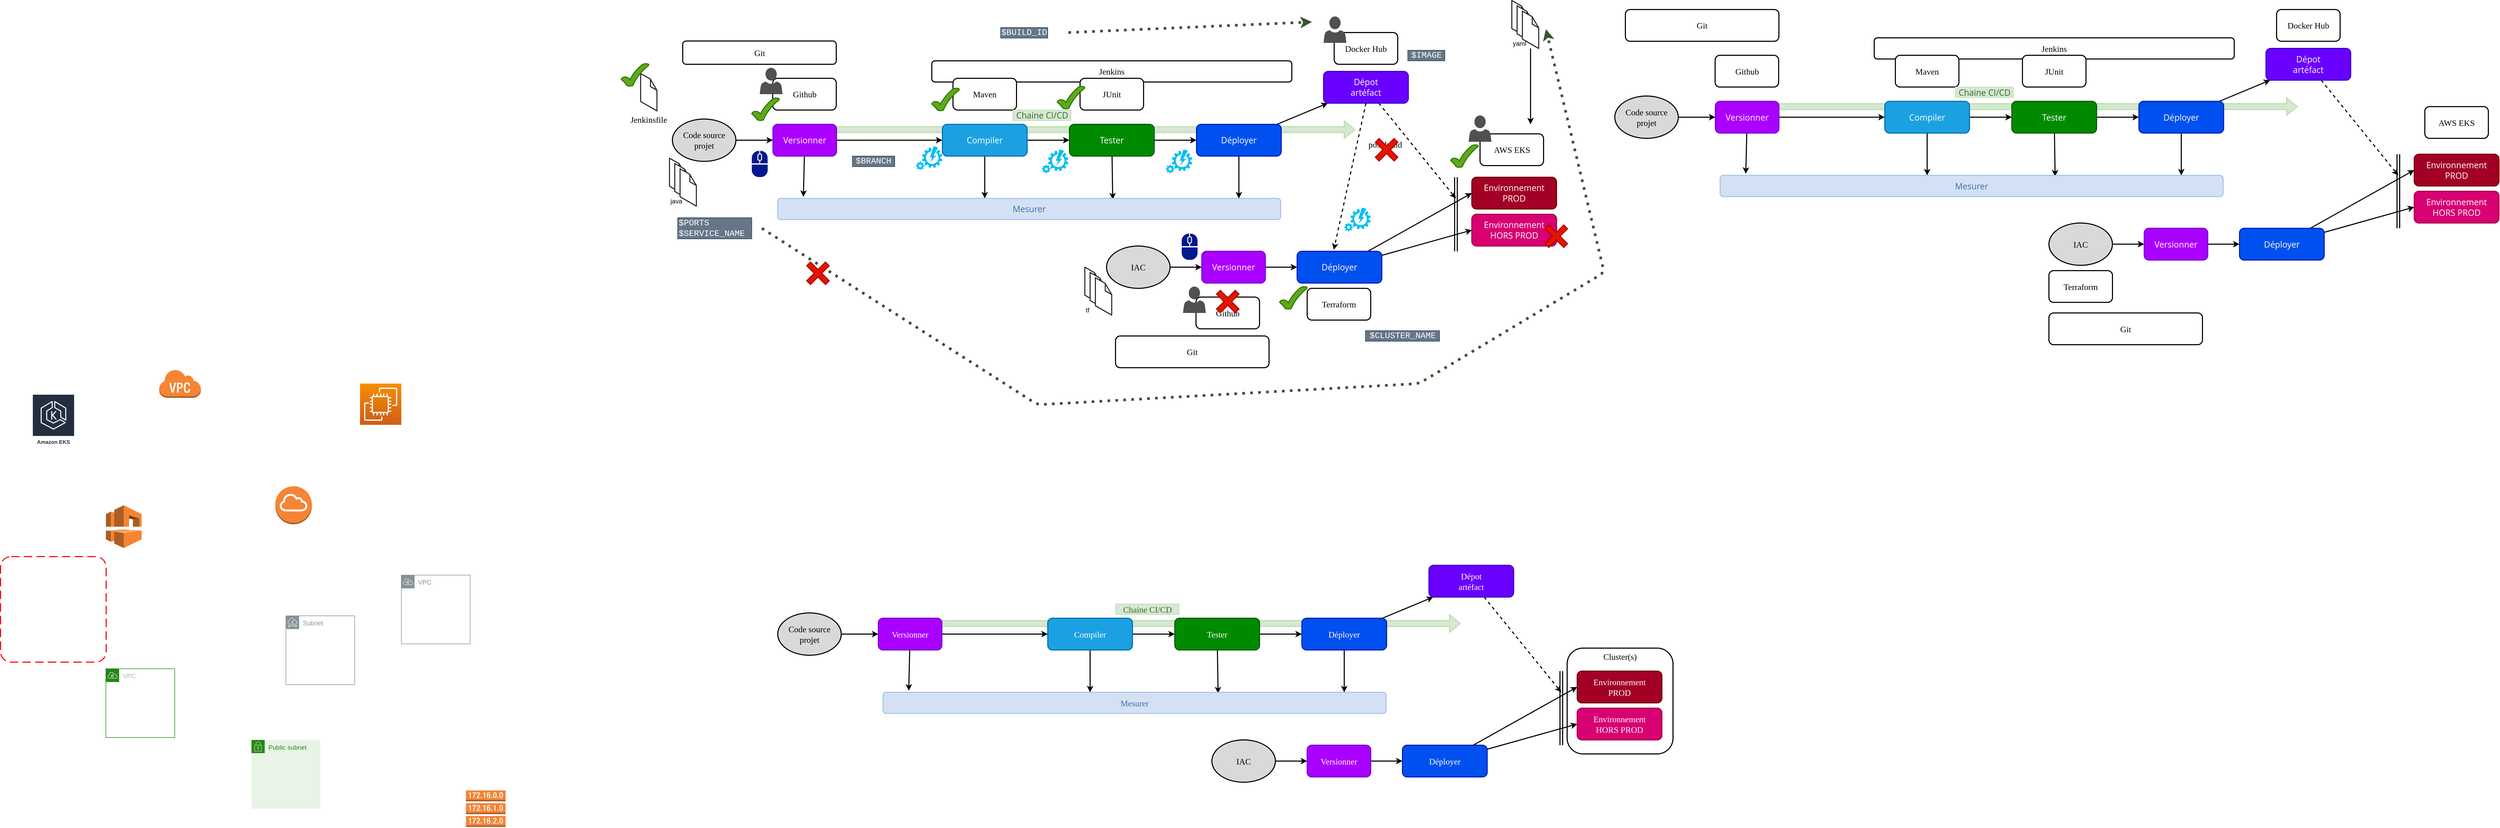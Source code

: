 <mxfile version="12.3.2" type="device" pages="2"><diagram id="OXcSzWrCw6V4kl2wwiq8" name="Page-1"><mxGraphModel dx="3685" dy="1193" grid="1" gridSize="10" guides="1" tooltips="1" connect="1" arrows="1" fold="1" page="1" pageScale="1" pageWidth="1654" pageHeight="1169" math="0" shadow="0"><root><mxCell id="0"/><mxCell id="1" parent="0"/><mxCell id="eT1Sw4CAjRH98FSuVIFK-42" value="Cluster(s)" style="rounded=1;whiteSpace=wrap;html=1;shadow=0;comic=0;strokeWidth=2;fontFamily=Verdana;fontSize=16;verticalAlign=top;" vertex="1" parent="1"><mxGeometry x="1500" y="1430" width="200" height="200" as="geometry"/></mxCell><mxCell id="fAZBVtiLyQsYD7KEQzXt-47" value="Jenkins" style="rounded=1;whiteSpace=wrap;html=1;shadow=0;comic=0;strokeWidth=2;fontFamily=Source Code Pro;fontSize=16;align=center;" parent="1" vertex="1"><mxGeometry x="300" y="320" width="680" height="40" as="geometry"/></mxCell><mxCell id="fAZBVtiLyQsYD7KEQzXt-43" value="" style="shape=flexArrow;endArrow=classic;html=1;shadow=0;strokeWidth=2;fontFamily=Open Sans;fontSize=16;fillColor=#d5e8d4;strokeColor=#b9e0a5;" parent="1" edge="1"><mxGeometry width="50" height="50" relative="1" as="geometry"><mxPoint x="80" y="450" as="sourcePoint"/><mxPoint x="1100" y="450" as="targetPoint"/></mxGeometry></mxCell><mxCell id="fAZBVtiLyQsYD7KEQzXt-4" value="" style="edgeStyle=none;rounded=1;comic=0;html=1;shadow=0;strokeWidth=2;fontFamily=Open Sans;fontSize=16;" parent="1" source="fAZBVtiLyQsYD7KEQzXt-2" target="fAZBVtiLyQsYD7KEQzXt-3" edge="1"><mxGeometry relative="1" as="geometry"/></mxCell><mxCell id="fAZBVtiLyQsYD7KEQzXt-8" value="" style="edgeStyle=none;rounded=1;comic=0;html=1;shadow=0;strokeWidth=2;fontFamily=Open Sans;fontSize=16;" parent="1" source="fAZBVtiLyQsYD7KEQzXt-2" edge="1"><mxGeometry relative="1" as="geometry"><mxPoint x="400" y="580" as="targetPoint"/></mxGeometry></mxCell><mxCell id="fAZBVtiLyQsYD7KEQzXt-2" value="Compiler" style="rounded=1;whiteSpace=wrap;html=1;shadow=0;comic=0;strokeWidth=2;fontFamily=Open Sans;fontSize=16;fillColor=#1ba1e2;strokeColor=#006EAF;fontColor=#ffffff;" parent="1" vertex="1"><mxGeometry x="320" y="440" width="160" height="60" as="geometry"/></mxCell><mxCell id="fAZBVtiLyQsYD7KEQzXt-6" value="" style="edgeStyle=none;rounded=1;comic=0;html=1;shadow=0;strokeWidth=2;fontFamily=Open Sans;fontSize=16;" parent="1" source="fAZBVtiLyQsYD7KEQzXt-3" target="fAZBVtiLyQsYD7KEQzXt-5" edge="1"><mxGeometry relative="1" as="geometry"/></mxCell><mxCell id="fAZBVtiLyQsYD7KEQzXt-10" value="" style="edgeStyle=none;rounded=1;comic=0;html=1;shadow=0;strokeWidth=2;fontFamily=Open Sans;fontSize=16;entryX=0.666;entryY=0.05;entryDx=0;entryDy=0;entryPerimeter=0;" parent="1" source="fAZBVtiLyQsYD7KEQzXt-3" target="fAZBVtiLyQsYD7KEQzXt-9" edge="1"><mxGeometry relative="1" as="geometry"/></mxCell><mxCell id="fAZBVtiLyQsYD7KEQzXt-3" value="Tester" style="rounded=1;whiteSpace=wrap;html=1;shadow=0;comic=0;strokeWidth=2;fontFamily=Open Sans;fontSize=16;fillColor=#008a00;strokeColor=#005700;fontColor=#ffffff;" parent="1" vertex="1"><mxGeometry x="560" y="440" width="160" height="60" as="geometry"/></mxCell><mxCell id="fAZBVtiLyQsYD7KEQzXt-9" value="Mesurer" style="rounded=1;whiteSpace=wrap;html=1;shadow=0;comic=0;strokeWidth=2;fontFamily=Open Sans;fontSize=16;fillColor=#d4e1f5;strokeColor=#a9c4eb;fontColor=#426da9;" parent="1" vertex="1"><mxGeometry x="9" y="580" width="950" height="40" as="geometry"/></mxCell><mxCell id="fAZBVtiLyQsYD7KEQzXt-12" value="" style="edgeStyle=none;rounded=1;comic=0;html=1;shadow=0;strokeWidth=2;fontFamily=Open Sans;fontSize=16;" parent="1" source="fAZBVtiLyQsYD7KEQzXt-5" edge="1"><mxGeometry relative="1" as="geometry"><mxPoint x="880" y="580" as="targetPoint"/></mxGeometry></mxCell><mxCell id="fAZBVtiLyQsYD7KEQzXt-18" value="" style="edgeStyle=none;rounded=1;comic=0;html=1;shadow=0;strokeWidth=2;fontFamily=Open Sans;fontSize=16;" parent="1" source="fAZBVtiLyQsYD7KEQzXt-5" target="fAZBVtiLyQsYD7KEQzXt-17" edge="1"><mxGeometry relative="1" as="geometry"/></mxCell><mxCell id="fAZBVtiLyQsYD7KEQzXt-5" value="Déployer" style="rounded=1;whiteSpace=wrap;html=1;shadow=0;comic=0;strokeWidth=2;fontFamily=Open Sans;fontSize=16;fillColor=#0050ef;strokeColor=#001DBC;fontColor=#ffffff;" parent="1" vertex="1"><mxGeometry x="800" y="440" width="160" height="60" as="geometry"/></mxCell><mxCell id="fAZBVtiLyQsYD7KEQzXt-29" value="" style="edgeStyle=none;rounded=1;comic=0;html=1;shadow=0;strokeWidth=2;fontFamily=Open Sans;fontSize=16;dashed=1;" parent="1" source="fAZBVtiLyQsYD7KEQzXt-17" edge="1"><mxGeometry relative="1" as="geometry"><mxPoint x="1290" y="580" as="targetPoint"/></mxGeometry></mxCell><mxCell id="fAZBVtiLyQsYD7KEQzXt-17" value="Dépot&lt;br&gt;artéfact" style="rounded=1;whiteSpace=wrap;html=1;shadow=0;comic=0;strokeWidth=2;fontFamily=Open Sans;fontSize=16;fillColor=#6a00ff;strokeColor=#3700CC;fontColor=#ffffff;" parent="1" vertex="1"><mxGeometry x="1040" y="340" width="160" height="60" as="geometry"/></mxCell><mxCell id="fAZBVtiLyQsYD7KEQzXt-28" value="Environnement&lt;br&gt;PROD" style="rounded=1;whiteSpace=wrap;html=1;shadow=0;comic=0;strokeWidth=2;fontFamily=Open Sans;fontSize=16;fillColor=#a20025;strokeColor=#6F0000;fontColor=#ffffff;" parent="1" vertex="1"><mxGeometry x="1320" y="540" width="160" height="60" as="geometry"/></mxCell><mxCell id="fAZBVtiLyQsYD7KEQzXt-13" value="Maven" style="rounded=1;whiteSpace=wrap;html=1;shadow=0;comic=0;strokeWidth=2;fontFamily=Source Code Pro;fontSize=16;" parent="1" vertex="1"><mxGeometry x="340" y="353" width="120" height="60" as="geometry"/></mxCell><mxCell id="fAZBVtiLyQsYD7KEQzXt-15" value="JUnit" style="rounded=1;whiteSpace=wrap;html=1;shadow=0;comic=0;strokeWidth=2;fontFamily=Source Code Pro;fontSize=16;" parent="1" vertex="1"><mxGeometry x="580" y="353" width="120" height="60" as="geometry"/></mxCell><mxCell id="fAZBVtiLyQsYD7KEQzXt-16" value="Docker Hub" style="rounded=1;whiteSpace=wrap;html=1;shadow=0;comic=0;strokeWidth=2;fontFamily=Source Code Pro;fontSize=16;" parent="1" vertex="1"><mxGeometry x="1060" y="266.5" width="120" height="60" as="geometry"/></mxCell><mxCell id="fAZBVtiLyQsYD7KEQzXt-25" style="edgeStyle=none;rounded=1;comic=0;html=1;shadow=0;strokeWidth=2;fontFamily=Open Sans;fontSize=16;" parent="1" source="fAZBVtiLyQsYD7KEQzXt-20" target="fAZBVtiLyQsYD7KEQzXt-22" edge="1"><mxGeometry relative="1" as="geometry"/></mxCell><mxCell id="fAZBVtiLyQsYD7KEQzXt-20" value="Code source&lt;br&gt;projet" style="ellipse;whiteSpace=wrap;html=1;rounded=1;shadow=0;comic=0;strokeWidth=2;fontFamily=Source Code Pro;fontSize=16;fillColor=#dad9d9;strokeColor=#000000;fontColor=#000000;" parent="1" vertex="1"><mxGeometry x="-190" y="430" width="120" height="80" as="geometry"/></mxCell><mxCell id="fAZBVtiLyQsYD7KEQzXt-21" value="Git" style="rounded=1;whiteSpace=wrap;html=1;shadow=0;comic=0;strokeWidth=2;fontFamily=Source Code Pro;fontSize=16;" parent="1" vertex="1"><mxGeometry x="-170.5" y="282.5" width="290" height="44" as="geometry"/></mxCell><mxCell id="fAZBVtiLyQsYD7KEQzXt-26" style="edgeStyle=none;rounded=1;comic=0;html=1;shadow=0;strokeWidth=2;fontFamily=Open Sans;fontSize=16;" parent="1" source="fAZBVtiLyQsYD7KEQzXt-22" target="fAZBVtiLyQsYD7KEQzXt-2" edge="1"><mxGeometry relative="1" as="geometry"/></mxCell><mxCell id="fAZBVtiLyQsYD7KEQzXt-42" style="edgeStyle=none;rounded=1;comic=0;html=1;entryX=0.051;entryY=-0.075;entryDx=0;entryDy=0;entryPerimeter=0;shadow=0;strokeWidth=2;fontFamily=Open Sans;fontSize=16;" parent="1" source="fAZBVtiLyQsYD7KEQzXt-22" target="fAZBVtiLyQsYD7KEQzXt-9" edge="1"><mxGeometry relative="1" as="geometry"/></mxCell><mxCell id="fAZBVtiLyQsYD7KEQzXt-22" value="Versionner" style="rounded=1;whiteSpace=wrap;html=1;shadow=0;comic=0;strokeWidth=2;fontFamily=Open Sans;fontSize=16;fillColor=#aa00ff;strokeColor=#7700CC;fontColor=#ffffff;" parent="1" vertex="1"><mxGeometry y="440" width="120" height="60" as="geometry"/></mxCell><mxCell id="fAZBVtiLyQsYD7KEQzXt-24" value="Github" style="rounded=1;whiteSpace=wrap;html=1;shadow=0;comic=0;strokeWidth=2;fontFamily=Source Code Pro;fontSize=16;" parent="1" vertex="1"><mxGeometry x="-0.5" y="353" width="120" height="60" as="geometry"/></mxCell><mxCell id="fAZBVtiLyQsYD7KEQzXt-31" value="Environnement&lt;br&gt;HORS PROD" style="rounded=1;whiteSpace=wrap;html=1;shadow=0;comic=0;strokeWidth=2;fontFamily=Open Sans;fontSize=16;fillColor=#d80073;strokeColor=#A50040;fontColor=#ffffff;" parent="1" vertex="1"><mxGeometry x="1320" y="610" width="160" height="60" as="geometry"/></mxCell><mxCell id="fAZBVtiLyQsYD7KEQzXt-32" value="" style="shape=link;html=1;shadow=0;strokeWidth=2;fontFamily=Open Sans;fontSize=16;" parent="1" edge="1"><mxGeometry width="50" height="50" relative="1" as="geometry"><mxPoint x="1290" y="680" as="sourcePoint"/><mxPoint x="1290" y="540" as="targetPoint"/></mxGeometry></mxCell><mxCell id="fAZBVtiLyQsYD7KEQzXt-37" style="edgeStyle=none;rounded=1;comic=0;html=1;shadow=0;strokeWidth=2;fontFamily=Open Sans;fontSize=16;" parent="1" source="fAZBVtiLyQsYD7KEQzXt-33" target="fAZBVtiLyQsYD7KEQzXt-36" edge="1"><mxGeometry relative="1" as="geometry"/></mxCell><mxCell id="fAZBVtiLyQsYD7KEQzXt-33" value="IAC" style="ellipse;whiteSpace=wrap;html=1;rounded=1;shadow=0;comic=0;strokeWidth=2;fontFamily=Source Code Pro;fontSize=16;fillColor=#dad9d9;strokeColor=#000000;fontColor=#000000;" parent="1" vertex="1"><mxGeometry x="630" y="670" width="120" height="80" as="geometry"/></mxCell><mxCell id="fAZBVtiLyQsYD7KEQzXt-39" style="edgeStyle=none;rounded=1;comic=0;html=1;shadow=0;strokeWidth=2;fontFamily=Open Sans;fontSize=16;entryX=0;entryY=0.5;entryDx=0;entryDy=0;" parent="1" source="fAZBVtiLyQsYD7KEQzXt-34" target="fAZBVtiLyQsYD7KEQzXt-31" edge="1"><mxGeometry relative="1" as="geometry"><mxPoint x="1290" y="610" as="targetPoint"/></mxGeometry></mxCell><mxCell id="fAZBVtiLyQsYD7KEQzXt-45" style="edgeStyle=none;rounded=1;comic=0;html=1;entryX=0;entryY=0.5;entryDx=0;entryDy=0;shadow=0;strokeWidth=2;fontFamily=Open Sans;fontSize=16;" parent="1" source="fAZBVtiLyQsYD7KEQzXt-34" target="fAZBVtiLyQsYD7KEQzXt-28" edge="1"><mxGeometry relative="1" as="geometry"/></mxCell><mxCell id="fAZBVtiLyQsYD7KEQzXt-34" value="Déployer" style="rounded=1;whiteSpace=wrap;html=1;shadow=0;comic=0;strokeWidth=2;fontFamily=Open Sans;fontSize=16;fillColor=#0050ef;strokeColor=#001DBC;fontColor=#ffffff;" parent="1" vertex="1"><mxGeometry x="990" y="680" width="160" height="60" as="geometry"/></mxCell><mxCell id="fAZBVtiLyQsYD7KEQzXt-38" style="edgeStyle=none;rounded=1;comic=0;html=1;shadow=0;strokeWidth=2;fontFamily=Open Sans;fontSize=16;" parent="1" source="fAZBVtiLyQsYD7KEQzXt-36" target="fAZBVtiLyQsYD7KEQzXt-34" edge="1"><mxGeometry relative="1" as="geometry"/></mxCell><mxCell id="fAZBVtiLyQsYD7KEQzXt-36" value="Versionner" style="rounded=1;whiteSpace=wrap;html=1;shadow=0;comic=0;strokeWidth=2;fontFamily=Open Sans;fontSize=16;fillColor=#aa00ff;strokeColor=#7700CC;fontColor=#ffffff;" parent="1" vertex="1"><mxGeometry x="810" y="680" width="120" height="60" as="geometry"/></mxCell><mxCell id="fAZBVtiLyQsYD7KEQzXt-44" value="Chaine CI/CD" style="text;html=1;align=center;verticalAlign=middle;resizable=0;points=[];;autosize=1;fontSize=16;fontFamily=Open Sans;fillColor=#d5e8d4;strokeColor=#b9e0a5;fontColor=#3c6725;" parent="1" vertex="1"><mxGeometry x="453" y="413" width="110" height="20" as="geometry"/></mxCell><mxCell id="eT1Sw4CAjRH98FSuVIFK-1" value="AWS EKS" style="rounded=1;whiteSpace=wrap;html=1;shadow=0;comic=0;strokeWidth=2;fontFamily=Source Code Pro;fontSize=16;" vertex="1" parent="1"><mxGeometry x="1335.5" y="458" width="120" height="60" as="geometry"/></mxCell><mxCell id="eT1Sw4CAjRH98FSuVIFK-2" value="Git" style="rounded=1;whiteSpace=wrap;html=1;shadow=0;comic=0;strokeWidth=2;fontFamily=Source Code Pro;fontSize=16;" vertex="1" parent="1"><mxGeometry x="647" y="840" width="290" height="60" as="geometry"/></mxCell><mxCell id="eT1Sw4CAjRH98FSuVIFK-3" value="Terraform" style="rounded=1;whiteSpace=wrap;html=1;shadow=0;comic=0;strokeWidth=2;fontFamily=Source Code Pro;fontSize=16;" vertex="1" parent="1"><mxGeometry x="1009" y="750" width="120" height="60" as="geometry"/></mxCell><mxCell id="eT1Sw4CAjRH98FSuVIFK-5" value="" style="shape=flexArrow;endArrow=classic;html=1;shadow=0;strokeWidth=2;fontFamily=Verdana;fontSize=16;fillColor=#d5e8d4;strokeColor=#b9e0a5;" edge="1" parent="1"><mxGeometry width="50" height="50" relative="1" as="geometry"><mxPoint x="279.0" y="1383.5" as="sourcePoint"/><mxPoint x="1299" y="1383.5" as="targetPoint"/></mxGeometry></mxCell><mxCell id="eT1Sw4CAjRH98FSuVIFK-6" value="" style="edgeStyle=none;rounded=1;comic=0;html=1;shadow=0;strokeWidth=2;fontFamily=Verdana;fontSize=16;" edge="1" parent="1" source="eT1Sw4CAjRH98FSuVIFK-8" target="eT1Sw4CAjRH98FSuVIFK-11"><mxGeometry relative="1" as="geometry"/></mxCell><mxCell id="eT1Sw4CAjRH98FSuVIFK-7" value="" style="edgeStyle=none;rounded=1;comic=0;html=1;shadow=0;strokeWidth=2;fontFamily=Verdana;fontSize=16;" edge="1" parent="1" source="eT1Sw4CAjRH98FSuVIFK-8"><mxGeometry relative="1" as="geometry"><mxPoint x="599.0" y="1513.5" as="targetPoint"/></mxGeometry></mxCell><mxCell id="eT1Sw4CAjRH98FSuVIFK-8" value="Compiler" style="rounded=1;whiteSpace=wrap;html=1;shadow=0;comic=0;strokeWidth=2;fontFamily=Verdana;fontSize=16;fillColor=#1ba1e2;strokeColor=#006EAF;fontColor=#ffffff;" vertex="1" parent="1"><mxGeometry x="519" y="1373.5" width="160" height="60" as="geometry"/></mxCell><mxCell id="eT1Sw4CAjRH98FSuVIFK-9" value="" style="edgeStyle=none;rounded=1;comic=0;html=1;shadow=0;strokeWidth=2;fontFamily=Verdana;fontSize=16;" edge="1" parent="1" source="eT1Sw4CAjRH98FSuVIFK-11" target="eT1Sw4CAjRH98FSuVIFK-15"><mxGeometry relative="1" as="geometry"/></mxCell><mxCell id="eT1Sw4CAjRH98FSuVIFK-10" value="" style="edgeStyle=none;rounded=1;comic=0;html=1;shadow=0;strokeWidth=2;fontFamily=Verdana;fontSize=16;entryX=0.666;entryY=0.05;entryDx=0;entryDy=0;entryPerimeter=0;" edge="1" parent="1" source="eT1Sw4CAjRH98FSuVIFK-11" target="eT1Sw4CAjRH98FSuVIFK-12"><mxGeometry relative="1" as="geometry"/></mxCell><mxCell id="eT1Sw4CAjRH98FSuVIFK-11" value="Tester" style="rounded=1;whiteSpace=wrap;html=1;shadow=0;comic=0;strokeWidth=2;fontFamily=Verdana;fontSize=16;fillColor=#008a00;strokeColor=#005700;fontColor=#ffffff;" vertex="1" parent="1"><mxGeometry x="759" y="1373.5" width="160" height="60" as="geometry"/></mxCell><mxCell id="eT1Sw4CAjRH98FSuVIFK-12" value="Mesurer" style="rounded=1;whiteSpace=wrap;html=1;shadow=0;comic=0;strokeWidth=2;fontFamily=Verdana;fontSize=16;fillColor=#d4e1f5;strokeColor=#a9c4eb;fontColor=#426da9;" vertex="1" parent="1"><mxGeometry x="208" y="1513.5" width="950" height="40" as="geometry"/></mxCell><mxCell id="eT1Sw4CAjRH98FSuVIFK-13" value="" style="edgeStyle=none;rounded=1;comic=0;html=1;shadow=0;strokeWidth=2;fontFamily=Verdana;fontSize=16;" edge="1" parent="1" source="eT1Sw4CAjRH98FSuVIFK-15"><mxGeometry relative="1" as="geometry"><mxPoint x="1079" y="1513.5" as="targetPoint"/></mxGeometry></mxCell><mxCell id="eT1Sw4CAjRH98FSuVIFK-14" value="" style="edgeStyle=none;rounded=1;comic=0;html=1;shadow=0;strokeWidth=2;fontFamily=Verdana;fontSize=16;" edge="1" parent="1" source="eT1Sw4CAjRH98FSuVIFK-15" target="eT1Sw4CAjRH98FSuVIFK-17"><mxGeometry relative="1" as="geometry"/></mxCell><mxCell id="eT1Sw4CAjRH98FSuVIFK-15" value="Déployer" style="rounded=1;whiteSpace=wrap;html=1;shadow=0;comic=0;strokeWidth=2;fontFamily=Verdana;fontSize=16;fillColor=#0050ef;strokeColor=#001DBC;fontColor=#ffffff;" vertex="1" parent="1"><mxGeometry x="999" y="1373.5" width="160" height="60" as="geometry"/></mxCell><mxCell id="eT1Sw4CAjRH98FSuVIFK-16" value="" style="edgeStyle=none;rounded=1;comic=0;html=1;shadow=0;strokeWidth=2;fontFamily=Verdana;fontSize=16;dashed=1;" edge="1" parent="1" source="eT1Sw4CAjRH98FSuVIFK-17"><mxGeometry relative="1" as="geometry"><mxPoint x="1489" y="1513.5" as="targetPoint"/></mxGeometry></mxCell><mxCell id="eT1Sw4CAjRH98FSuVIFK-17" value="Dépot&lt;br&gt;artéfact" style="rounded=1;whiteSpace=wrap;html=1;shadow=0;comic=0;strokeWidth=2;fontFamily=Verdana;fontSize=16;fillColor=#6a00ff;strokeColor=#3700CC;fontColor=#ffffff;" vertex="1" parent="1"><mxGeometry x="1239" y="1273.5" width="160" height="60" as="geometry"/></mxCell><mxCell id="eT1Sw4CAjRH98FSuVIFK-18" value="Environnement&lt;br&gt;PROD" style="rounded=1;whiteSpace=wrap;html=1;shadow=0;comic=0;strokeWidth=2;fontFamily=Verdana;fontSize=16;fillColor=#a20025;strokeColor=#6F0000;fontColor=#ffffff;" vertex="1" parent="1"><mxGeometry x="1519" y="1473.5" width="160" height="60" as="geometry"/></mxCell><mxCell id="eT1Sw4CAjRH98FSuVIFK-22" style="edgeStyle=none;rounded=1;comic=0;html=1;shadow=0;strokeWidth=2;fontFamily=Verdana;fontSize=16;" edge="1" parent="1" source="eT1Sw4CAjRH98FSuVIFK-23" target="eT1Sw4CAjRH98FSuVIFK-27"><mxGeometry relative="1" as="geometry"/></mxCell><mxCell id="eT1Sw4CAjRH98FSuVIFK-23" value="Code source&lt;br&gt;projet" style="ellipse;whiteSpace=wrap;html=1;rounded=1;shadow=0;comic=0;strokeWidth=2;fontFamily=Verdana;fontSize=16;fillColor=#dad9d9;strokeColor=#000000;fontColor=#000000;" vertex="1" parent="1"><mxGeometry x="9" y="1363.5" width="120" height="80" as="geometry"/></mxCell><mxCell id="eT1Sw4CAjRH98FSuVIFK-25" style="edgeStyle=none;rounded=1;comic=0;html=1;shadow=0;strokeWidth=2;fontFamily=Verdana;fontSize=16;" edge="1" parent="1" source="eT1Sw4CAjRH98FSuVIFK-27" target="eT1Sw4CAjRH98FSuVIFK-8"><mxGeometry relative="1" as="geometry"/></mxCell><mxCell id="eT1Sw4CAjRH98FSuVIFK-26" style="edgeStyle=none;rounded=1;comic=0;html=1;entryX=0.051;entryY=-0.075;entryDx=0;entryDy=0;entryPerimeter=0;shadow=0;strokeWidth=2;fontFamily=Verdana;fontSize=16;" edge="1" parent="1" source="eT1Sw4CAjRH98FSuVIFK-27" target="eT1Sw4CAjRH98FSuVIFK-12"><mxGeometry relative="1" as="geometry"/></mxCell><mxCell id="eT1Sw4CAjRH98FSuVIFK-27" value="Versionner" style="rounded=1;whiteSpace=wrap;html=1;shadow=0;comic=0;strokeWidth=2;fontFamily=Verdana;fontSize=16;fillColor=#aa00ff;strokeColor=#7700CC;fontColor=#ffffff;" vertex="1" parent="1"><mxGeometry x="199" y="1373.5" width="120" height="60" as="geometry"/></mxCell><mxCell id="eT1Sw4CAjRH98FSuVIFK-29" value="Environnement&lt;br&gt;HORS PROD" style="rounded=1;whiteSpace=wrap;html=1;shadow=0;comic=0;strokeWidth=2;fontFamily=Verdana;fontSize=16;fillColor=#d80073;strokeColor=#A50040;fontColor=#ffffff;" vertex="1" parent="1"><mxGeometry x="1519" y="1543.5" width="160" height="60" as="geometry"/></mxCell><mxCell id="eT1Sw4CAjRH98FSuVIFK-30" value="" style="shape=link;html=1;shadow=0;strokeWidth=2;fontFamily=Verdana;fontSize=16;" edge="1" parent="1"><mxGeometry width="50" height="50" relative="1" as="geometry"><mxPoint x="1489" y="1613.5" as="sourcePoint"/><mxPoint x="1489" y="1473.5" as="targetPoint"/></mxGeometry></mxCell><mxCell id="eT1Sw4CAjRH98FSuVIFK-31" style="edgeStyle=none;rounded=1;comic=0;html=1;shadow=0;strokeWidth=2;fontFamily=Verdana;fontSize=16;" edge="1" parent="1" source="eT1Sw4CAjRH98FSuVIFK-32" target="eT1Sw4CAjRH98FSuVIFK-37"><mxGeometry relative="1" as="geometry"/></mxCell><mxCell id="eT1Sw4CAjRH98FSuVIFK-32" value="IAC" style="ellipse;whiteSpace=wrap;html=1;rounded=1;shadow=0;comic=0;strokeWidth=2;fontFamily=Verdana;fontSize=16;fillColor=#dad9d9;strokeColor=#000000;fontColor=#000000;" vertex="1" parent="1"><mxGeometry x="829" y="1603.5" width="120" height="80" as="geometry"/></mxCell><mxCell id="eT1Sw4CAjRH98FSuVIFK-33" style="edgeStyle=none;rounded=1;comic=0;html=1;shadow=0;strokeWidth=2;fontFamily=Verdana;fontSize=16;entryX=0;entryY=0.5;entryDx=0;entryDy=0;" edge="1" parent="1" source="eT1Sw4CAjRH98FSuVIFK-35" target="eT1Sw4CAjRH98FSuVIFK-29"><mxGeometry relative="1" as="geometry"><mxPoint x="1489" y="1543.5" as="targetPoint"/></mxGeometry></mxCell><mxCell id="eT1Sw4CAjRH98FSuVIFK-34" style="edgeStyle=none;rounded=1;comic=0;html=1;entryX=0;entryY=0.5;entryDx=0;entryDy=0;shadow=0;strokeWidth=2;fontFamily=Verdana;fontSize=16;" edge="1" parent="1" source="eT1Sw4CAjRH98FSuVIFK-35" target="eT1Sw4CAjRH98FSuVIFK-18"><mxGeometry relative="1" as="geometry"/></mxCell><mxCell id="eT1Sw4CAjRH98FSuVIFK-35" value="Déployer" style="rounded=1;whiteSpace=wrap;html=1;shadow=0;comic=0;strokeWidth=2;fontFamily=Verdana;fontSize=16;fillColor=#0050ef;strokeColor=#001DBC;fontColor=#ffffff;" vertex="1" parent="1"><mxGeometry x="1189" y="1613.5" width="160" height="60" as="geometry"/></mxCell><mxCell id="eT1Sw4CAjRH98FSuVIFK-36" style="edgeStyle=none;rounded=1;comic=0;html=1;shadow=0;strokeWidth=2;fontFamily=Verdana;fontSize=16;" edge="1" parent="1" source="eT1Sw4CAjRH98FSuVIFK-37" target="eT1Sw4CAjRH98FSuVIFK-35"><mxGeometry relative="1" as="geometry"/></mxCell><mxCell id="eT1Sw4CAjRH98FSuVIFK-37" value="Versionner" style="rounded=1;whiteSpace=wrap;html=1;shadow=0;comic=0;strokeWidth=2;fontFamily=Verdana;fontSize=16;fillColor=#aa00ff;strokeColor=#7700CC;fontColor=#ffffff;" vertex="1" parent="1"><mxGeometry x="1009" y="1613.5" width="120" height="60" as="geometry"/></mxCell><mxCell id="eT1Sw4CAjRH98FSuVIFK-38" value="Chaine CI/CD" style="text;html=1;align=center;verticalAlign=middle;resizable=0;points=[];;autosize=1;fontSize=16;fontFamily=Verdana;fillColor=#d5e8d4;strokeColor=#b9e0a5;fontColor=#3c6725;" vertex="1" parent="1"><mxGeometry x="647" y="1346.5" width="120" height="20" as="geometry"/></mxCell><mxCell id="eT1Sw4CAjRH98FSuVIFK-43" value="Jenkins" style="rounded=1;whiteSpace=wrap;html=1;shadow=0;comic=0;strokeWidth=2;fontFamily=Source Code Pro;fontSize=16;align=center;" vertex="1" parent="1"><mxGeometry x="2080" y="276.5" width="680" height="40" as="geometry"/></mxCell><mxCell id="eT1Sw4CAjRH98FSuVIFK-44" value="" style="shape=flexArrow;endArrow=classic;html=1;shadow=0;strokeWidth=2;fontFamily=Open Sans;fontSize=16;fillColor=#d5e8d4;strokeColor=#b9e0a5;" edge="1" parent="1"><mxGeometry width="50" height="50" relative="1" as="geometry"><mxPoint x="1860.0" y="406.5" as="sourcePoint"/><mxPoint x="2880" y="406.5" as="targetPoint"/></mxGeometry></mxCell><mxCell id="eT1Sw4CAjRH98FSuVIFK-45" value="" style="edgeStyle=none;rounded=1;comic=0;html=1;shadow=0;strokeWidth=2;fontFamily=Open Sans;fontSize=16;" edge="1" parent="1" source="eT1Sw4CAjRH98FSuVIFK-47" target="eT1Sw4CAjRH98FSuVIFK-50"><mxGeometry relative="1" as="geometry"/></mxCell><mxCell id="eT1Sw4CAjRH98FSuVIFK-46" value="" style="edgeStyle=none;rounded=1;comic=0;html=1;shadow=0;strokeWidth=2;fontFamily=Open Sans;fontSize=16;" edge="1" parent="1" source="eT1Sw4CAjRH98FSuVIFK-47"><mxGeometry relative="1" as="geometry"><mxPoint x="2180.0" y="536.5" as="targetPoint"/></mxGeometry></mxCell><mxCell id="eT1Sw4CAjRH98FSuVIFK-47" value="Compiler" style="rounded=1;whiteSpace=wrap;html=1;shadow=0;comic=0;strokeWidth=2;fontFamily=Open Sans;fontSize=16;fillColor=#1ba1e2;strokeColor=#006EAF;fontColor=#ffffff;" vertex="1" parent="1"><mxGeometry x="2100" y="396.5" width="160" height="60" as="geometry"/></mxCell><mxCell id="eT1Sw4CAjRH98FSuVIFK-48" value="" style="edgeStyle=none;rounded=1;comic=0;html=1;shadow=0;strokeWidth=2;fontFamily=Open Sans;fontSize=16;" edge="1" parent="1" source="eT1Sw4CAjRH98FSuVIFK-50" target="eT1Sw4CAjRH98FSuVIFK-54"><mxGeometry relative="1" as="geometry"/></mxCell><mxCell id="eT1Sw4CAjRH98FSuVIFK-49" value="" style="edgeStyle=none;rounded=1;comic=0;html=1;shadow=0;strokeWidth=2;fontFamily=Open Sans;fontSize=16;entryX=0.666;entryY=0.05;entryDx=0;entryDy=0;entryPerimeter=0;" edge="1" parent="1" source="eT1Sw4CAjRH98FSuVIFK-50" target="eT1Sw4CAjRH98FSuVIFK-51"><mxGeometry relative="1" as="geometry"/></mxCell><mxCell id="eT1Sw4CAjRH98FSuVIFK-50" value="Tester" style="rounded=1;whiteSpace=wrap;html=1;shadow=0;comic=0;strokeWidth=2;fontFamily=Open Sans;fontSize=16;fillColor=#008a00;strokeColor=#005700;fontColor=#ffffff;" vertex="1" parent="1"><mxGeometry x="2340" y="396.5" width="160" height="60" as="geometry"/></mxCell><mxCell id="eT1Sw4CAjRH98FSuVIFK-51" value="Mesurer" style="rounded=1;whiteSpace=wrap;html=1;shadow=0;comic=0;strokeWidth=2;fontFamily=Open Sans;fontSize=16;fillColor=#d4e1f5;strokeColor=#a9c4eb;fontColor=#426da9;" vertex="1" parent="1"><mxGeometry x="1789" y="536.5" width="950" height="40" as="geometry"/></mxCell><mxCell id="eT1Sw4CAjRH98FSuVIFK-52" value="" style="edgeStyle=none;rounded=1;comic=0;html=1;shadow=0;strokeWidth=2;fontFamily=Open Sans;fontSize=16;" edge="1" parent="1" source="eT1Sw4CAjRH98FSuVIFK-54"><mxGeometry relative="1" as="geometry"><mxPoint x="2660" y="536.5" as="targetPoint"/></mxGeometry></mxCell><mxCell id="eT1Sw4CAjRH98FSuVIFK-53" value="" style="edgeStyle=none;rounded=1;comic=0;html=1;shadow=0;strokeWidth=2;fontFamily=Open Sans;fontSize=16;" edge="1" parent="1" source="eT1Sw4CAjRH98FSuVIFK-54" target="eT1Sw4CAjRH98FSuVIFK-56"><mxGeometry relative="1" as="geometry"/></mxCell><mxCell id="eT1Sw4CAjRH98FSuVIFK-54" value="Déployer" style="rounded=1;whiteSpace=wrap;html=1;shadow=0;comic=0;strokeWidth=2;fontFamily=Open Sans;fontSize=16;fillColor=#0050ef;strokeColor=#001DBC;fontColor=#ffffff;" vertex="1" parent="1"><mxGeometry x="2580" y="396.5" width="160" height="60" as="geometry"/></mxCell><mxCell id="eT1Sw4CAjRH98FSuVIFK-55" value="" style="edgeStyle=none;rounded=1;comic=0;html=1;shadow=0;strokeWidth=2;fontFamily=Open Sans;fontSize=16;dashed=1;" edge="1" parent="1" source="eT1Sw4CAjRH98FSuVIFK-56"><mxGeometry relative="1" as="geometry"><mxPoint x="3070" y="536.5" as="targetPoint"/></mxGeometry></mxCell><mxCell id="eT1Sw4CAjRH98FSuVIFK-56" value="Dépot&lt;br&gt;artéfact" style="rounded=1;whiteSpace=wrap;html=1;shadow=0;comic=0;strokeWidth=2;fontFamily=Open Sans;fontSize=16;fillColor=#6a00ff;strokeColor=#3700CC;fontColor=#ffffff;" vertex="1" parent="1"><mxGeometry x="2820" y="296.5" width="160" height="60" as="geometry"/></mxCell><mxCell id="eT1Sw4CAjRH98FSuVIFK-57" value="Environnement&lt;br&gt;PROD" style="rounded=1;whiteSpace=wrap;html=1;shadow=0;comic=0;strokeWidth=2;fontFamily=Open Sans;fontSize=16;fillColor=#a20025;strokeColor=#6F0000;fontColor=#ffffff;" vertex="1" parent="1"><mxGeometry x="3100" y="496.5" width="160" height="60" as="geometry"/></mxCell><mxCell id="eT1Sw4CAjRH98FSuVIFK-58" value="Maven" style="rounded=1;whiteSpace=wrap;html=1;shadow=0;comic=0;strokeWidth=2;fontFamily=Source Code Pro;fontSize=16;" vertex="1" parent="1"><mxGeometry x="2120" y="309.5" width="120" height="60" as="geometry"/></mxCell><mxCell id="eT1Sw4CAjRH98FSuVIFK-59" value="JUnit" style="rounded=1;whiteSpace=wrap;html=1;shadow=0;comic=0;strokeWidth=2;fontFamily=Source Code Pro;fontSize=16;" vertex="1" parent="1"><mxGeometry x="2360" y="309.5" width="120" height="60" as="geometry"/></mxCell><mxCell id="eT1Sw4CAjRH98FSuVIFK-60" value="Docker Hub" style="rounded=1;whiteSpace=wrap;html=1;shadow=0;comic=0;strokeWidth=2;fontFamily=Source Code Pro;fontSize=16;" vertex="1" parent="1"><mxGeometry x="2840" y="223" width="120" height="60" as="geometry"/></mxCell><mxCell id="eT1Sw4CAjRH98FSuVIFK-61" style="edgeStyle=none;rounded=1;comic=0;html=1;shadow=0;strokeWidth=2;fontFamily=Open Sans;fontSize=16;" edge="1" parent="1" source="eT1Sw4CAjRH98FSuVIFK-62" target="eT1Sw4CAjRH98FSuVIFK-66"><mxGeometry relative="1" as="geometry"/></mxCell><mxCell id="eT1Sw4CAjRH98FSuVIFK-62" value="Code source&lt;br&gt;projet" style="ellipse;whiteSpace=wrap;html=1;rounded=1;shadow=0;comic=0;strokeWidth=2;fontFamily=Source Code Pro;fontSize=16;fillColor=#dad9d9;strokeColor=#000000;fontColor=#000000;" vertex="1" parent="1"><mxGeometry x="1590" y="386.5" width="120" height="80" as="geometry"/></mxCell><mxCell id="eT1Sw4CAjRH98FSuVIFK-63" value="Git" style="rounded=1;whiteSpace=wrap;html=1;shadow=0;comic=0;strokeWidth=2;fontFamily=Source Code Pro;fontSize=16;" vertex="1" parent="1"><mxGeometry x="1610" y="223" width="290" height="60" as="geometry"/></mxCell><mxCell id="eT1Sw4CAjRH98FSuVIFK-64" style="edgeStyle=none;rounded=1;comic=0;html=1;shadow=0;strokeWidth=2;fontFamily=Open Sans;fontSize=16;" edge="1" parent="1" source="eT1Sw4CAjRH98FSuVIFK-66" target="eT1Sw4CAjRH98FSuVIFK-47"><mxGeometry relative="1" as="geometry"/></mxCell><mxCell id="eT1Sw4CAjRH98FSuVIFK-65" style="edgeStyle=none;rounded=1;comic=0;html=1;entryX=0.051;entryY=-0.075;entryDx=0;entryDy=0;entryPerimeter=0;shadow=0;strokeWidth=2;fontFamily=Open Sans;fontSize=16;" edge="1" parent="1" source="eT1Sw4CAjRH98FSuVIFK-66" target="eT1Sw4CAjRH98FSuVIFK-51"><mxGeometry relative="1" as="geometry"/></mxCell><mxCell id="eT1Sw4CAjRH98FSuVIFK-66" value="Versionner" style="rounded=1;whiteSpace=wrap;html=1;shadow=0;comic=0;strokeWidth=2;fontFamily=Open Sans;fontSize=16;fillColor=#aa00ff;strokeColor=#7700CC;fontColor=#ffffff;" vertex="1" parent="1"><mxGeometry x="1780" y="396.5" width="120" height="60" as="geometry"/></mxCell><mxCell id="eT1Sw4CAjRH98FSuVIFK-67" value="Github" style="rounded=1;whiteSpace=wrap;html=1;shadow=0;comic=0;strokeWidth=2;fontFamily=Source Code Pro;fontSize=16;" vertex="1" parent="1"><mxGeometry x="1779.5" y="309.5" width="120" height="60" as="geometry"/></mxCell><mxCell id="eT1Sw4CAjRH98FSuVIFK-68" value="Environnement&lt;br&gt;HORS PROD" style="rounded=1;whiteSpace=wrap;html=1;shadow=0;comic=0;strokeWidth=2;fontFamily=Open Sans;fontSize=16;fillColor=#d80073;strokeColor=#A50040;fontColor=#ffffff;" vertex="1" parent="1"><mxGeometry x="3100" y="566.5" width="160" height="60" as="geometry"/></mxCell><mxCell id="eT1Sw4CAjRH98FSuVIFK-69" value="" style="shape=link;html=1;shadow=0;strokeWidth=2;fontFamily=Open Sans;fontSize=16;" edge="1" parent="1"><mxGeometry width="50" height="50" relative="1" as="geometry"><mxPoint x="3070" y="636.5" as="sourcePoint"/><mxPoint x="3070" y="496.5" as="targetPoint"/></mxGeometry></mxCell><mxCell id="eT1Sw4CAjRH98FSuVIFK-70" style="edgeStyle=none;rounded=1;comic=0;html=1;shadow=0;strokeWidth=2;fontFamily=Open Sans;fontSize=16;" edge="1" parent="1" source="eT1Sw4CAjRH98FSuVIFK-71" target="eT1Sw4CAjRH98FSuVIFK-76"><mxGeometry relative="1" as="geometry"/></mxCell><mxCell id="eT1Sw4CAjRH98FSuVIFK-71" value="IAC" style="ellipse;whiteSpace=wrap;html=1;rounded=1;shadow=0;comic=0;strokeWidth=2;fontFamily=Source Code Pro;fontSize=16;fillColor=#dad9d9;strokeColor=#000000;fontColor=#000000;" vertex="1" parent="1"><mxGeometry x="2410" y="626.5" width="120" height="80" as="geometry"/></mxCell><mxCell id="eT1Sw4CAjRH98FSuVIFK-72" style="edgeStyle=none;rounded=1;comic=0;html=1;shadow=0;strokeWidth=2;fontFamily=Open Sans;fontSize=16;entryX=0;entryY=0.5;entryDx=0;entryDy=0;" edge="1" parent="1" source="eT1Sw4CAjRH98FSuVIFK-74" target="eT1Sw4CAjRH98FSuVIFK-68"><mxGeometry relative="1" as="geometry"><mxPoint x="3070" y="566.5" as="targetPoint"/></mxGeometry></mxCell><mxCell id="eT1Sw4CAjRH98FSuVIFK-73" style="edgeStyle=none;rounded=1;comic=0;html=1;entryX=0;entryY=0.5;entryDx=0;entryDy=0;shadow=0;strokeWidth=2;fontFamily=Open Sans;fontSize=16;" edge="1" parent="1" source="eT1Sw4CAjRH98FSuVIFK-74" target="eT1Sw4CAjRH98FSuVIFK-57"><mxGeometry relative="1" as="geometry"/></mxCell><mxCell id="eT1Sw4CAjRH98FSuVIFK-74" value="Déployer" style="rounded=1;whiteSpace=wrap;html=1;shadow=0;comic=0;strokeWidth=2;fontFamily=Open Sans;fontSize=16;fillColor=#0050ef;strokeColor=#001DBC;fontColor=#ffffff;" vertex="1" parent="1"><mxGeometry x="2770" y="636.5" width="160" height="60" as="geometry"/></mxCell><mxCell id="eT1Sw4CAjRH98FSuVIFK-75" style="edgeStyle=none;rounded=1;comic=0;html=1;shadow=0;strokeWidth=2;fontFamily=Open Sans;fontSize=16;" edge="1" parent="1" source="eT1Sw4CAjRH98FSuVIFK-76" target="eT1Sw4CAjRH98FSuVIFK-74"><mxGeometry relative="1" as="geometry"/></mxCell><mxCell id="eT1Sw4CAjRH98FSuVIFK-76" value="Versionner" style="rounded=1;whiteSpace=wrap;html=1;shadow=0;comic=0;strokeWidth=2;fontFamily=Open Sans;fontSize=16;fillColor=#aa00ff;strokeColor=#7700CC;fontColor=#ffffff;" vertex="1" parent="1"><mxGeometry x="2590" y="636.5" width="120" height="60" as="geometry"/></mxCell><mxCell id="eT1Sw4CAjRH98FSuVIFK-77" value="Chaine CI/CD" style="text;html=1;align=center;verticalAlign=middle;resizable=0;points=[];;autosize=1;fontSize=16;fontFamily=Open Sans;fillColor=#d5e8d4;strokeColor=#b9e0a5;fontColor=#3c6725;" vertex="1" parent="1"><mxGeometry x="2233" y="369.5" width="110" height="20" as="geometry"/></mxCell><mxCell id="eT1Sw4CAjRH98FSuVIFK-78" value="AWS EKS" style="rounded=1;whiteSpace=wrap;html=1;shadow=0;comic=0;strokeWidth=2;fontFamily=Source Code Pro;fontSize=16;" vertex="1" parent="1"><mxGeometry x="3120" y="406.5" width="120" height="60" as="geometry"/></mxCell><mxCell id="eT1Sw4CAjRH98FSuVIFK-79" value="Git" style="rounded=1;whiteSpace=wrap;html=1;shadow=0;comic=0;strokeWidth=2;fontFamily=Source Code Pro;fontSize=16;" vertex="1" parent="1"><mxGeometry x="2410" y="796.5" width="290" height="60" as="geometry"/></mxCell><mxCell id="eT1Sw4CAjRH98FSuVIFK-80" value="Terraform" style="rounded=1;whiteSpace=wrap;html=1;shadow=0;comic=0;strokeWidth=2;fontFamily=Source Code Pro;fontSize=16;" vertex="1" parent="1"><mxGeometry x="2410" y="716.5" width="120" height="60" as="geometry"/></mxCell><mxCell id="eT1Sw4CAjRH98FSuVIFK-81" value="" style="verticalLabelPosition=bottom;html=1;verticalAlign=top;align=center;strokeColor=none;fillColor=#00BEF2;shape=mxgraph.azure.automation;pointerEvents=1;rounded=1;shadow=0;comic=0;fontFamily=Verdana;fontSize=16;" vertex="1" parent="1"><mxGeometry x="270" y="481.5" width="50" height="45" as="geometry"/></mxCell><mxCell id="eT1Sw4CAjRH98FSuVIFK-82" value="" style="verticalLabelPosition=bottom;html=1;verticalAlign=top;align=center;strokeColor=none;fillColor=#00BEF2;shape=mxgraph.azure.automation;pointerEvents=1;rounded=1;shadow=0;comic=0;fontFamily=Verdana;fontSize=16;" vertex="1" parent="1"><mxGeometry x="508" y="487.5" width="50" height="45" as="geometry"/></mxCell><mxCell id="eT1Sw4CAjRH98FSuVIFK-83" value="" style="verticalLabelPosition=bottom;html=1;verticalAlign=top;align=center;strokeColor=none;fillColor=#00BEF2;shape=mxgraph.azure.automation;pointerEvents=1;rounded=1;shadow=0;comic=0;fontFamily=Verdana;fontSize=16;" vertex="1" parent="1"><mxGeometry x="742" y="487.5" width="50" height="45" as="geometry"/></mxCell><mxCell id="eT1Sw4CAjRH98FSuVIFK-84" value="" style="endArrow=classic;html=1;shadow=0;strokeWidth=2;fontFamily=Verdana;fontSize=16;exitX=0.5;exitY=1;exitDx=0;exitDy=0;entryX=0.433;entryY=-0.05;entryDx=0;entryDy=0;entryPerimeter=0;dashed=1;" edge="1" parent="1" source="fAZBVtiLyQsYD7KEQzXt-17" target="fAZBVtiLyQsYD7KEQzXt-34"><mxGeometry width="50" height="50" relative="1" as="geometry"><mxPoint x="1050" y="620" as="sourcePoint"/><mxPoint x="1100" y="570" as="targetPoint"/></mxGeometry></mxCell><mxCell id="eT1Sw4CAjRH98FSuVIFK-85" value="" style="verticalLabelPosition=bottom;html=1;verticalAlign=top;align=center;strokeColor=none;fillColor=#00BEF2;shape=mxgraph.azure.automation;pointerEvents=1;rounded=1;shadow=0;comic=0;fontFamily=Verdana;fontSize=16;" vertex="1" parent="1"><mxGeometry x="1079" y="597.5" width="50" height="45" as="geometry"/></mxCell><mxCell id="eT1Sw4CAjRH98FSuVIFK-86" value="" style="aspect=fixed;pointerEvents=1;shadow=0;dashed=0;html=1;strokeColor=none;labelPosition=center;verticalLabelPosition=bottom;verticalAlign=top;align=center;fillColor=#00188D;shape=mxgraph.mscae.enterprise.mouse;rounded=1;comic=0;fontFamily=Verdana;fontSize=16;" vertex="1" parent="1"><mxGeometry x="-40" y="490" width="30" height="50" as="geometry"/></mxCell><mxCell id="eT1Sw4CAjRH98FSuVIFK-87" value="" style="aspect=fixed;pointerEvents=1;shadow=0;dashed=0;html=1;strokeColor=none;labelPosition=center;verticalLabelPosition=bottom;verticalAlign=top;align=center;fillColor=#00188D;shape=mxgraph.mscae.enterprise.mouse;rounded=1;comic=0;fontFamily=Verdana;fontSize=16;" vertex="1" parent="1"><mxGeometry x="772" y="646.5" width="30" height="50" as="geometry"/></mxCell><mxCell id="eT1Sw4CAjRH98FSuVIFK-91" value="java" style="group;verticalAlign=bottom;align=left;" vertex="1" connectable="0" parent="1"><mxGeometry x="-195.5" y="504" width="50.8" height="90.6" as="geometry"/></mxCell><mxCell id="eT1Sw4CAjRH98FSuVIFK-88" value="" style="verticalLabelPosition=bottom;html=1;verticalAlign=top;strokeWidth=1;align=center;outlineConnect=0;dashed=0;outlineConnect=0;shape=mxgraph.aws3d.file;aspect=fixed;strokeColor=#292929;rounded=1;shadow=0;comic=0;fontFamily=Verdana;fontSize=16;" vertex="1" parent="eT1Sw4CAjRH98FSuVIFK-91"><mxGeometry width="30.8" height="70.6" as="geometry"/></mxCell><mxCell id="eT1Sw4CAjRH98FSuVIFK-89" value="" style="verticalLabelPosition=bottom;html=1;verticalAlign=top;strokeWidth=1;align=center;outlineConnect=0;dashed=0;outlineConnect=0;shape=mxgraph.aws3d.file;aspect=fixed;strokeColor=#292929;rounded=1;shadow=0;comic=0;fontFamily=Verdana;fontSize=16;" vertex="1" parent="eT1Sw4CAjRH98FSuVIFK-91"><mxGeometry x="10" y="10" width="30.8" height="70.6" as="geometry"/></mxCell><mxCell id="eT1Sw4CAjRH98FSuVIFK-90" value="" style="verticalLabelPosition=bottom;html=1;verticalAlign=top;strokeWidth=1;align=center;outlineConnect=0;dashed=0;outlineConnect=0;shape=mxgraph.aws3d.file;aspect=fixed;strokeColor=#292929;rounded=1;shadow=0;comic=0;fontFamily=Verdana;fontSize=16;" vertex="1" parent="eT1Sw4CAjRH98FSuVIFK-91"><mxGeometry x="20" y="20" width="30.8" height="70.6" as="geometry"/></mxCell><mxCell id="eT1Sw4CAjRH98FSuVIFK-92" value="post build" style="text;html=1;align=center;verticalAlign=middle;resizable=0;points=[];;autosize=1;fontSize=16;fontFamily=Verdana;" vertex="1" parent="1"><mxGeometry x="1111" y="468" width="90" height="20" as="geometry"/></mxCell><mxCell id="eT1Sw4CAjRH98FSuVIFK-93" value="" style="pointerEvents=1;shadow=0;dashed=0;html=1;strokeColor=none;labelPosition=center;verticalLabelPosition=bottom;verticalAlign=top;align=center;fillColor=#505050;shape=mxgraph.mscae.intune.account_portal;rounded=1;comic=0;fontFamily=Verdana;fontSize=16;" vertex="1" parent="1"><mxGeometry x="1040" y="236" width="43" height="50" as="geometry"/></mxCell><mxCell id="eT1Sw4CAjRH98FSuVIFK-94" value="" style="pointerEvents=1;shadow=0;dashed=0;html=1;strokeColor=none;labelPosition=center;verticalLabelPosition=bottom;verticalAlign=top;align=center;fillColor=#505050;shape=mxgraph.mscae.intune.account_portal;rounded=1;comic=0;fontFamily=Verdana;fontSize=16;" vertex="1" parent="1"><mxGeometry x="1314" y="423" width="43" height="50" as="geometry"/></mxCell><mxCell id="eT1Sw4CAjRH98FSuVIFK-95" value="" style="pointerEvents=1;shadow=0;dashed=0;html=1;strokeColor=none;labelPosition=center;verticalLabelPosition=bottom;verticalAlign=top;align=center;fillColor=#505050;shape=mxgraph.mscae.intune.account_portal;rounded=1;comic=0;fontFamily=Verdana;fontSize=16;" vertex="1" parent="1"><mxGeometry x="-25" y="333" width="43" height="50" as="geometry"/></mxCell><mxCell id="eT1Sw4CAjRH98FSuVIFK-96" value="tf" style="group;verticalAlign=bottom;align=left;" vertex="1" connectable="0" parent="1"><mxGeometry x="589" y="710" width="50.8" height="90.6" as="geometry"/></mxCell><mxCell id="eT1Sw4CAjRH98FSuVIFK-97" value="" style="verticalLabelPosition=bottom;html=1;verticalAlign=top;strokeWidth=1;align=center;outlineConnect=0;dashed=0;outlineConnect=0;shape=mxgraph.aws3d.file;aspect=fixed;strokeColor=#292929;rounded=1;shadow=0;comic=0;fontFamily=Verdana;fontSize=16;" vertex="1" parent="eT1Sw4CAjRH98FSuVIFK-96"><mxGeometry width="30.8" height="70.6" as="geometry"/></mxCell><mxCell id="eT1Sw4CAjRH98FSuVIFK-98" value="" style="verticalLabelPosition=bottom;html=1;verticalAlign=top;strokeWidth=1;align=center;outlineConnect=0;dashed=0;outlineConnect=0;shape=mxgraph.aws3d.file;aspect=fixed;strokeColor=#292929;rounded=1;shadow=0;comic=0;fontFamily=Verdana;fontSize=16;" vertex="1" parent="eT1Sw4CAjRH98FSuVIFK-96"><mxGeometry x="10" y="10" width="30.8" height="70.6" as="geometry"/></mxCell><mxCell id="eT1Sw4CAjRH98FSuVIFK-99" value="" style="verticalLabelPosition=bottom;html=1;verticalAlign=top;strokeWidth=1;align=center;outlineConnect=0;dashed=0;outlineConnect=0;shape=mxgraph.aws3d.file;aspect=fixed;strokeColor=#292929;rounded=1;shadow=0;comic=0;fontFamily=Verdana;fontSize=16;" vertex="1" parent="eT1Sw4CAjRH98FSuVIFK-96"><mxGeometry x="20" y="20" width="30.8" height="70.6" as="geometry"/></mxCell><mxCell id="eT1Sw4CAjRH98FSuVIFK-100" value="Github" style="rounded=1;whiteSpace=wrap;html=1;shadow=0;comic=0;strokeWidth=2;fontFamily=Source Code Pro;fontSize=16;" vertex="1" parent="1"><mxGeometry x="799" y="766.5" width="120" height="60" as="geometry"/></mxCell><mxCell id="eT1Sw4CAjRH98FSuVIFK-101" value="" style="pointerEvents=1;shadow=0;dashed=0;html=1;strokeColor=none;labelPosition=center;verticalLabelPosition=bottom;verticalAlign=top;align=center;fillColor=#505050;shape=mxgraph.mscae.intune.account_portal;rounded=1;comic=0;fontFamily=Verdana;fontSize=16;" vertex="1" parent="1"><mxGeometry x="774.5" y="746.5" width="43" height="50" as="geometry"/></mxCell><mxCell id="eT1Sw4CAjRH98FSuVIFK-102" value="yaml" style="group;verticalAlign=bottom;align=left;" vertex="1" connectable="0" parent="1"><mxGeometry x="1395.5" y="206" width="50.8" height="90.6" as="geometry"/></mxCell><mxCell id="eT1Sw4CAjRH98FSuVIFK-103" value="" style="verticalLabelPosition=bottom;html=1;verticalAlign=top;strokeWidth=1;align=center;outlineConnect=0;dashed=0;outlineConnect=0;shape=mxgraph.aws3d.file;aspect=fixed;strokeColor=#292929;rounded=1;shadow=0;comic=0;fontFamily=Verdana;fontSize=16;" vertex="1" parent="eT1Sw4CAjRH98FSuVIFK-102"><mxGeometry width="30.8" height="70.6" as="geometry"/></mxCell><mxCell id="eT1Sw4CAjRH98FSuVIFK-104" value="" style="verticalLabelPosition=bottom;html=1;verticalAlign=top;strokeWidth=1;align=center;outlineConnect=0;dashed=0;outlineConnect=0;shape=mxgraph.aws3d.file;aspect=fixed;strokeColor=#292929;rounded=1;shadow=0;comic=0;fontFamily=Verdana;fontSize=16;" vertex="1" parent="eT1Sw4CAjRH98FSuVIFK-102"><mxGeometry x="10" y="10" width="30.8" height="70.6" as="geometry"/></mxCell><mxCell id="eT1Sw4CAjRH98FSuVIFK-105" value="" style="verticalLabelPosition=bottom;html=1;verticalAlign=top;strokeWidth=1;align=center;outlineConnect=0;dashed=0;outlineConnect=0;shape=mxgraph.aws3d.file;aspect=fixed;strokeColor=#292929;rounded=1;shadow=0;comic=0;fontFamily=Verdana;fontSize=16;" vertex="1" parent="eT1Sw4CAjRH98FSuVIFK-102"><mxGeometry x="20" y="20" width="30.8" height="70.6" as="geometry"/></mxCell><mxCell id="eT1Sw4CAjRH98FSuVIFK-106" style="edgeStyle=none;rounded=1;comic=0;html=1;shadow=0;strokeWidth=2;fontFamily=Verdana;fontSize=16;" edge="1" parent="1" source="eT1Sw4CAjRH98FSuVIFK-105"><mxGeometry relative="1" as="geometry"><mxPoint x="1430.9" y="440" as="targetPoint"/></mxGeometry></mxCell><mxCell id="eT1Sw4CAjRH98FSuVIFK-107" value="$BRANCH" style="text;html=1;strokeColor=#314354;fillColor=#647687;align=center;verticalAlign=middle;whiteSpace=wrap;rounded=0;shadow=0;comic=0;fontFamily=Courier New;fontSize=16;fontColor=#ffffff;" vertex="1" parent="1"><mxGeometry x="150" y="500" width="80" height="20" as="geometry"/></mxCell><mxCell id="eT1Sw4CAjRH98FSuVIFK-108" value="$BUILD_ID" style="text;html=1;strokeColor=#314354;fillColor=#647687;align=center;verticalAlign=middle;whiteSpace=wrap;rounded=0;shadow=0;comic=0;fontFamily=Courier New;fontSize=16;fontColor=#ffffff;" vertex="1" parent="1"><mxGeometry x="430" y="257" width="89" height="20" as="geometry"/></mxCell><mxCell id="eT1Sw4CAjRH98FSuVIFK-109" value="$PORTS&lt;br&gt;$SERVICE_NAME" style="text;html=1;align=left;verticalAlign=middle;resizable=0;points=[];;autosize=1;fontSize=16;fontFamily=Courier New;fillColor=#647687;strokeColor=#314354;fontColor=#ffffff;" vertex="1" parent="1"><mxGeometry x="-180" y="616.5" width="140" height="40" as="geometry"/></mxCell><mxCell id="eT1Sw4CAjRH98FSuVIFK-111" value="" style="endArrow=classic;html=1;shadow=0;strokeWidth=5;fontFamily=Courier New;fontSize=16;fillColor=#6d8764;strokeColor=#3A5431;dashed=1;dashPattern=1 2;" edge="1" parent="1"><mxGeometry width="50" height="50" relative="1" as="geometry"><mxPoint x="558" y="266.5" as="sourcePoint"/><mxPoint x="1018" y="246.5" as="targetPoint"/></mxGeometry></mxCell><mxCell id="eT1Sw4CAjRH98FSuVIFK-115" value="$CLUSTER_NAME" style="text;html=1;align=center;verticalAlign=middle;resizable=0;points=[];;autosize=1;fontSize=16;fontFamily=Courier New;fillColor=#647687;strokeColor=#314354;fontColor=#ffffff;" vertex="1" parent="1"><mxGeometry x="1119" y="830" width="140" height="20" as="geometry"/></mxCell><mxCell id="eT1Sw4CAjRH98FSuVIFK-116" value="Jenkinsfile" style="verticalLabelPosition=bottom;html=1;verticalAlign=top;strokeWidth=1;align=center;outlineConnect=0;dashed=0;outlineConnect=0;shape=mxgraph.aws3d.file;aspect=fixed;strokeColor=#292929;rounded=1;shadow=0;comic=0;fontFamily=Verdana;fontSize=16;" vertex="1" parent="1"><mxGeometry x="-250" y="344" width="30.8" height="70.6" as="geometry"/></mxCell><mxCell id="eT1Sw4CAjRH98FSuVIFK-117" value="" style="endArrow=classic;html=1;shadow=0;strokeWidth=5;fontFamily=Courier New;fontSize=16;jumpStyle=none;dashed=1;dashPattern=1 2;strokeColor=#3A5431;fillColor=#6d8764;" edge="1" parent="1"><mxGeometry width="50" height="50" relative="1" as="geometry"><mxPoint x="-21" y="636.5" as="sourcePoint"/><mxPoint x="1460" y="260" as="targetPoint"/><Array as="points"><mxPoint x="500" y="970"/><mxPoint x="1220" y="930"/><mxPoint x="1570" y="720"/></Array></mxGeometry></mxCell><mxCell id="eT1Sw4CAjRH98FSuVIFK-118" value="$IMAGE" style="text;html=1;align=center;verticalAlign=middle;resizable=0;points=[];;autosize=1;fontSize=16;fontFamily=Courier New;fillColor=#647687;strokeColor=#314354;fontColor=#ffffff;" vertex="1" parent="1"><mxGeometry x="1199" y="300" width="70" height="20" as="geometry"/></mxCell><mxCell id="eT1Sw4CAjRH98FSuVIFK-122" value="" style="shape=cross;whiteSpace=wrap;html=1;rounded=1;shadow=0;comic=0;strokeWidth=2;fontFamily=Courier New;fontSize=16;align=left;rotation=45;fillColor=#e51400;strokeColor=#B20000;fontColor=#ffffff;aspect=fixed;" vertex="1" parent="1"><mxGeometry x="1134" y="463" width="50" height="50" as="geometry"/></mxCell><mxCell id="eT1Sw4CAjRH98FSuVIFK-126" value="" style="shape=cross;whiteSpace=wrap;html=1;rounded=1;shadow=0;comic=0;strokeWidth=2;fontFamily=Courier New;fontSize=16;align=left;rotation=45;fillColor=#e51400;strokeColor=#B20000;fontColor=#ffffff;aspect=fixed;" vertex="1" parent="1"><mxGeometry x="60" y="696.5" width="50" height="50" as="geometry"/></mxCell><mxCell id="eT1Sw4CAjRH98FSuVIFK-129" value="" style="shape=cross;whiteSpace=wrap;html=1;rounded=1;shadow=0;comic=0;strokeWidth=2;fontFamily=Courier New;fontSize=16;align=left;rotation=45;fillColor=#e51400;strokeColor=#B20000;fontColor=#ffffff;aspect=fixed;" vertex="1" parent="1"><mxGeometry x="834" y="750" width="50" height="50" as="geometry"/></mxCell><mxCell id="eT1Sw4CAjRH98FSuVIFK-130" value="" style="shape=cross;whiteSpace=wrap;html=1;rounded=1;shadow=0;comic=0;strokeWidth=2;fontFamily=Courier New;fontSize=16;align=left;rotation=45;fillColor=#e51400;strokeColor=#B20000;fontColor=#ffffff;aspect=fixed;" vertex="1" parent="1"><mxGeometry x="1454.5" y="626.5" width="50" height="50" as="geometry"/></mxCell><mxCell id="eT1Sw4CAjRH98FSuVIFK-131" value="" style="verticalLabelPosition=bottom;verticalAlign=top;html=1;shape=mxgraph.basic.tick;rounded=1;shadow=0;comic=0;strokeWidth=2;fontFamily=Courier New;fontSize=16;align=left;fillColor=#60a917;strokeColor=#2D7600;fontColor=#ffffff;" vertex="1" parent="1"><mxGeometry x="-40" y="390" width="52" height="43" as="geometry"/></mxCell><mxCell id="eT1Sw4CAjRH98FSuVIFK-132" value="" style="verticalLabelPosition=bottom;verticalAlign=top;html=1;shape=mxgraph.basic.tick;rounded=1;shadow=0;comic=0;strokeWidth=2;fontFamily=Courier New;fontSize=16;align=left;fillColor=#60a917;strokeColor=#2D7600;fontColor=#ffffff;" vertex="1" parent="1"><mxGeometry x="300" y="371.5" width="52" height="43" as="geometry"/></mxCell><mxCell id="eT1Sw4CAjRH98FSuVIFK-133" value="" style="verticalLabelPosition=bottom;verticalAlign=top;html=1;shape=mxgraph.basic.tick;rounded=1;shadow=0;comic=0;strokeWidth=2;fontFamily=Courier New;fontSize=16;align=left;fillColor=#60a917;strokeColor=#2D7600;fontColor=#ffffff;" vertex="1" parent="1"><mxGeometry x="537" y="368" width="52" height="43" as="geometry"/></mxCell><mxCell id="eT1Sw4CAjRH98FSuVIFK-134" value="" style="verticalLabelPosition=bottom;verticalAlign=top;html=1;shape=mxgraph.basic.tick;rounded=1;shadow=0;comic=0;strokeWidth=2;fontFamily=Courier New;fontSize=16;align=left;fillColor=#60a917;strokeColor=#2D7600;fontColor=#ffffff;" vertex="1" parent="1"><mxGeometry x="957" y="746.5" width="52" height="43" as="geometry"/></mxCell><mxCell id="eT1Sw4CAjRH98FSuVIFK-135" value="" style="verticalLabelPosition=bottom;verticalAlign=top;html=1;shape=mxgraph.basic.tick;rounded=1;shadow=0;comic=0;strokeWidth=2;fontFamily=Courier New;fontSize=16;align=left;fillColor=#60a917;strokeColor=#2D7600;fontColor=#ffffff;" vertex="1" parent="1"><mxGeometry x="1280" y="478.5" width="52" height="43" as="geometry"/></mxCell><mxCell id="eT1Sw4CAjRH98FSuVIFK-136" value="" style="verticalLabelPosition=bottom;verticalAlign=top;html=1;shape=mxgraph.basic.tick;rounded=1;shadow=0;comic=0;strokeWidth=2;fontFamily=Courier New;fontSize=16;align=left;fillColor=#60a917;strokeColor=#2D7600;fontColor=#ffffff;" vertex="1" parent="1"><mxGeometry x="-286.5" y="325" width="52" height="43" as="geometry"/></mxCell><mxCell id="eT1Sw4CAjRH98FSuVIFK-137" value="" style="outlineConnect=0;fontColor=#232F3E;gradientColor=#F78E04;gradientDirection=north;fillColor=#D05C17;strokeColor=#ffffff;dashed=0;verticalLabelPosition=bottom;verticalAlign=top;align=center;html=1;fontSize=12;fontStyle=0;aspect=fixed;shape=mxgraph.aws4.resourceIcon;resIcon=mxgraph.aws4.ec2;rounded=1;shadow=0;comic=0;" vertex="1" parent="1"><mxGeometry x="-780" y="930" width="78" height="78" as="geometry"/></mxCell><mxCell id="eT1Sw4CAjRH98FSuVIFK-138" value="" style="outlineConnect=0;dashed=0;verticalLabelPosition=bottom;verticalAlign=top;align=center;html=1;shape=mxgraph.aws3.vpc;fillColor=#F58534;gradientColor=none;rounded=1;shadow=0;comic=0;strokeWidth=2;fontFamily=Courier New;fontSize=16;" vertex="1" parent="1"><mxGeometry x="-1260" y="1160" width="67.5" height="81" as="geometry"/></mxCell><mxCell id="eT1Sw4CAjRH98FSuVIFK-139" value="" style="outlineConnect=0;dashed=0;verticalLabelPosition=bottom;verticalAlign=top;align=center;html=1;shape=mxgraph.aws3.virtual_private_cloud;fillColor=#F58534;gradientColor=none;rounded=1;shadow=0;comic=0;strokeWidth=2;fontFamily=Courier New;fontSize=16;" vertex="1" parent="1"><mxGeometry x="-1160" y="903" width="79.5" height="54" as="geometry"/></mxCell><mxCell id="eT1Sw4CAjRH98FSuVIFK-140" value="VPC" style="outlineConnect=0;gradientColor=none;html=1;whiteSpace=wrap;fontSize=12;fontStyle=0;shape=mxgraph.aws4.group;grIcon=mxgraph.aws4.group_vpc;strokeColor=#879196;fillColor=none;verticalAlign=top;align=left;spacingLeft=30;fontColor=#879196;dashed=0;rounded=1;shadow=0;comic=0;" vertex="1" parent="1"><mxGeometry x="-702" y="1292" width="130" height="130" as="geometry"/></mxCell><mxCell id="eT1Sw4CAjRH98FSuVIFK-141" value="VPC" style="points=[[0,0],[0.25,0],[0.5,0],[0.75,0],[1,0],[1,0.25],[1,0.5],[1,0.75],[1,1],[0.75,1],[0.5,1],[0.25,1],[0,1],[0,0.75],[0,0.5],[0,0.25]];outlineConnect=0;gradientColor=none;html=1;whiteSpace=wrap;fontSize=12;fontStyle=0;shape=mxgraph.aws4.group;grIcon=mxgraph.aws4.group_vpc;strokeColor=#248814;fillColor=none;verticalAlign=top;align=left;spacingLeft=30;fontColor=#AAB7B8;dashed=0;rounded=1;shadow=0;comic=0;" vertex="1" parent="1"><mxGeometry x="-1260" y="1469" width="130" height="130" as="geometry"/></mxCell><mxCell id="eT1Sw4CAjRH98FSuVIFK-142" value="Subnet" style="outlineConnect=0;gradientColor=none;html=1;whiteSpace=wrap;fontSize=12;fontStyle=0;shape=mxgraph.aws4.group;grIcon=mxgraph.aws4.group_subnet;strokeColor=#879196;fillColor=none;verticalAlign=top;align=left;spacingLeft=30;fontColor=#879196;dashed=0;rounded=1;shadow=0;comic=0;" vertex="1" parent="1"><mxGeometry x="-920" y="1369" width="130" height="130" as="geometry"/></mxCell><mxCell id="eT1Sw4CAjRH98FSuVIFK-143" value="Public subnet" style="points=[[0,0],[0.25,0],[0.5,0],[0.75,0],[1,0],[1,0.25],[1,0.5],[1,0.75],[1,1],[0.75,1],[0.5,1],[0.25,1],[0,1],[0,0.75],[0,0.5],[0,0.25]];outlineConnect=0;gradientColor=none;html=1;whiteSpace=wrap;fontSize=12;fontStyle=0;shape=mxgraph.aws4.group;grIcon=mxgraph.aws4.group_security_group;grStroke=0;strokeColor=#248814;fillColor=#E9F3E6;verticalAlign=top;align=left;spacingLeft=30;fontColor=#248814;dashed=0;rounded=1;shadow=0;comic=0;" vertex="1" parent="1"><mxGeometry x="-985" y="1603.5" width="130" height="130" as="geometry"/></mxCell><mxCell id="eT1Sw4CAjRH98FSuVIFK-144" value="" style="outlineConnect=0;dashed=0;verticalLabelPosition=bottom;verticalAlign=top;align=center;html=1;shape=mxgraph.aws3.internet_gateway;fillColor=#F58536;gradientColor=none;rounded=1;shadow=0;comic=0;strokeWidth=2;fontFamily=Courier New;fontSize=16;" vertex="1" parent="1"><mxGeometry x="-940" y="1124" width="69" height="72" as="geometry"/></mxCell><mxCell id="eT1Sw4CAjRH98FSuVIFK-145" value="" style="rounded=1;arcSize=10;dashed=1;strokeColor=#ff0000;fillColor=none;gradientColor=none;dashPattern=8 4;strokeWidth=2;shadow=0;comic=0;fontFamily=Courier New;fontSize=16;align=left;" vertex="1" parent="1"><mxGeometry x="-1459" y="1257" width="199.5" height="199.5" as="geometry"/></mxCell><mxCell id="eT1Sw4CAjRH98FSuVIFK-146" value="" style="outlineConnect=0;dashed=0;verticalLabelPosition=bottom;verticalAlign=top;align=center;html=1;shape=mxgraph.aws3.route_table;fillColor=#F58536;gradientColor=none;rounded=1;shadow=0;comic=0;strokeWidth=2;fontFamily=Courier New;fontSize=16;" vertex="1" parent="1"><mxGeometry x="-580" y="1699" width="75" height="69" as="geometry"/></mxCell><mxCell id="eT1Sw4CAjRH98FSuVIFK-147" value="Amazon EKS" style="outlineConnect=0;fontColor=#232F3E;gradientColor=none;strokeColor=#ffffff;fillColor=#232F3E;dashed=0;verticalLabelPosition=middle;verticalAlign=bottom;align=center;html=1;whiteSpace=wrap;fontSize=10;fontStyle=1;spacing=3;shape=mxgraph.aws4.productIcon;prIcon=mxgraph.aws4.eks;rounded=1;shadow=0;comic=0;" vertex="1" parent="1"><mxGeometry x="-1399" y="950" width="80" height="100" as="geometry"/></mxCell></root></mxGraphModel></diagram><diagram id="UNQgfZGjYJAiS_l3zZCX" name="Page-2"><mxGraphModel dx="1422" dy="835" grid="1" gridSize="10" guides="1" tooltips="1" connect="1" arrows="1" fold="1" page="1" pageScale="1" pageWidth="1654" pageHeight="1169" math="0" shadow="0"><root><mxCell id="rOh9W-igNS41hrvadzu3-0"/><mxCell id="rOh9W-igNS41hrvadzu3-1" parent="rOh9W-igNS41hrvadzu3-0"/></root></mxGraphModel></diagram></mxfile>